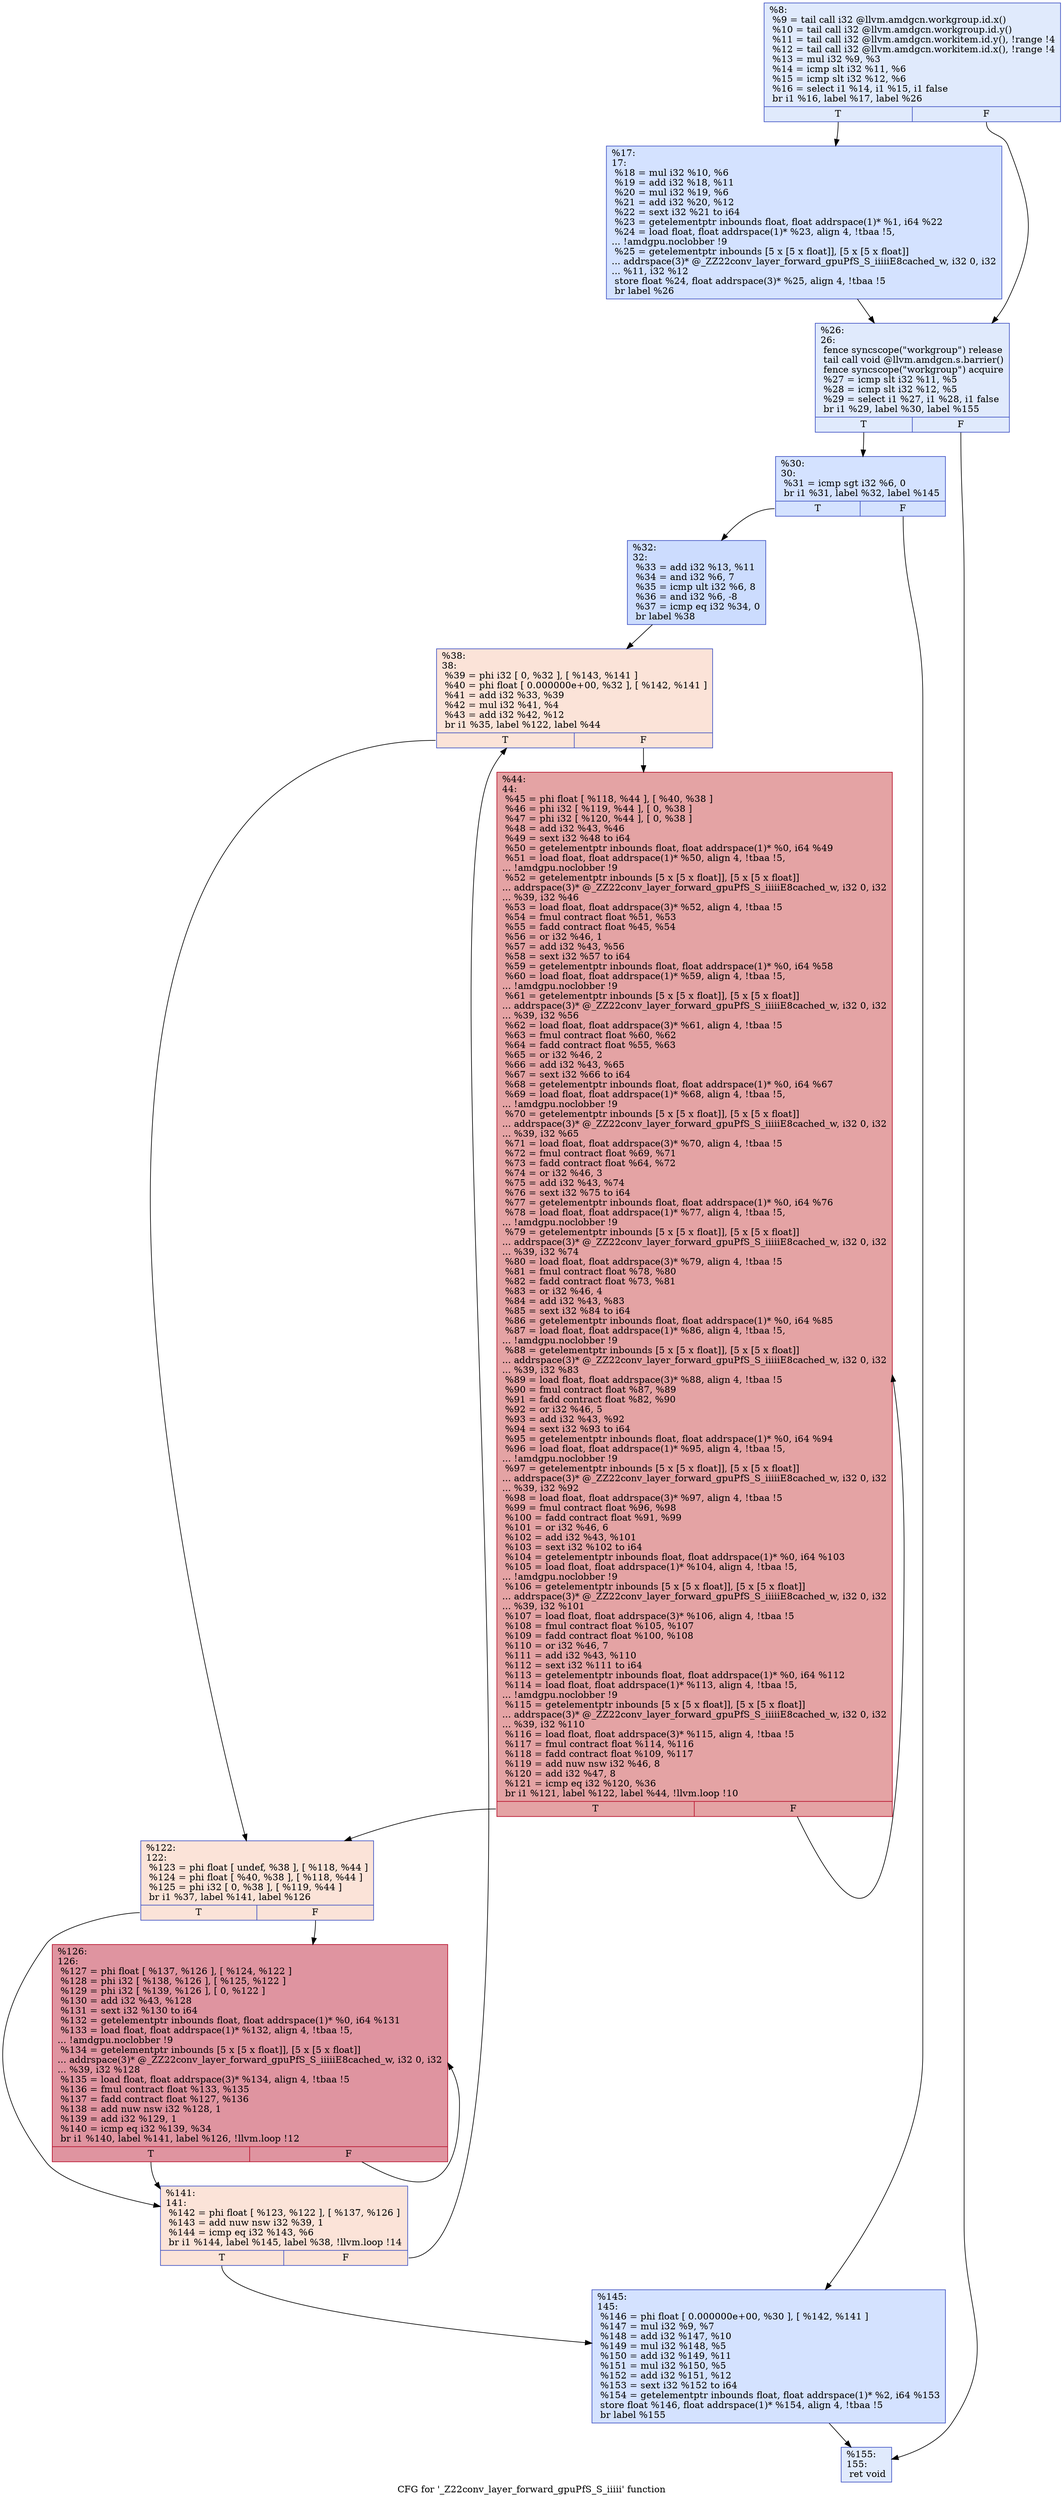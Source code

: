 digraph "CFG for '_Z22conv_layer_forward_gpuPfS_S_iiiii' function" {
	label="CFG for '_Z22conv_layer_forward_gpuPfS_S_iiiii' function";

	Node0x4e09b00 [shape=record,color="#3d50c3ff", style=filled, fillcolor="#b9d0f970",label="{%8:\l  %9 = tail call i32 @llvm.amdgcn.workgroup.id.x()\l  %10 = tail call i32 @llvm.amdgcn.workgroup.id.y()\l  %11 = tail call i32 @llvm.amdgcn.workitem.id.y(), !range !4\l  %12 = tail call i32 @llvm.amdgcn.workitem.id.x(), !range !4\l  %13 = mul i32 %9, %3\l  %14 = icmp slt i32 %11, %6\l  %15 = icmp slt i32 %12, %6\l  %16 = select i1 %14, i1 %15, i1 false\l  br i1 %16, label %17, label %26\l|{<s0>T|<s1>F}}"];
	Node0x4e09b00:s0 -> Node0x4e09b90;
	Node0x4e09b00:s1 -> Node0x4e0bea0;
	Node0x4e09b90 [shape=record,color="#3d50c3ff", style=filled, fillcolor="#9ebeff70",label="{%17:\l17:                                               \l  %18 = mul i32 %10, %6\l  %19 = add i32 %18, %11\l  %20 = mul i32 %19, %6\l  %21 = add i32 %20, %12\l  %22 = sext i32 %21 to i64\l  %23 = getelementptr inbounds float, float addrspace(1)* %1, i64 %22\l  %24 = load float, float addrspace(1)* %23, align 4, !tbaa !5,\l... !amdgpu.noclobber !9\l  %25 = getelementptr inbounds [5 x [5 x float]], [5 x [5 x float]]\l... addrspace(3)* @_ZZ22conv_layer_forward_gpuPfS_S_iiiiiE8cached_w, i32 0, i32\l... %11, i32 %12\l  store float %24, float addrspace(3)* %25, align 4, !tbaa !5\l  br label %26\l}"];
	Node0x4e09b90 -> Node0x4e0bea0;
	Node0x4e0bea0 [shape=record,color="#3d50c3ff", style=filled, fillcolor="#b9d0f970",label="{%26:\l26:                                               \l  fence syncscope(\"workgroup\") release\l  tail call void @llvm.amdgcn.s.barrier()\l  fence syncscope(\"workgroup\") acquire\l  %27 = icmp slt i32 %11, %5\l  %28 = icmp slt i32 %12, %5\l  %29 = select i1 %27, i1 %28, i1 false\l  br i1 %29, label %30, label %155\l|{<s0>T|<s1>F}}"];
	Node0x4e0bea0:s0 -> Node0x4e0d370;
	Node0x4e0bea0:s1 -> Node0x4e0d3c0;
	Node0x4e0d370 [shape=record,color="#3d50c3ff", style=filled, fillcolor="#9ebeff70",label="{%30:\l30:                                               \l  %31 = icmp sgt i32 %6, 0\l  br i1 %31, label %32, label %145\l|{<s0>T|<s1>F}}"];
	Node0x4e0d370:s0 -> Node0x4e0d590;
	Node0x4e0d370:s1 -> Node0x4e0d5e0;
	Node0x4e0d590 [shape=record,color="#3d50c3ff", style=filled, fillcolor="#8caffe70",label="{%32:\l32:                                               \l  %33 = add i32 %13, %11\l  %34 = and i32 %6, 7\l  %35 = icmp ult i32 %6, 8\l  %36 = and i32 %6, -8\l  %37 = icmp eq i32 %34, 0\l  br label %38\l}"];
	Node0x4e0d590 -> Node0x4e0db70;
	Node0x4e0db70 [shape=record,color="#3d50c3ff", style=filled, fillcolor="#f6bfa670",label="{%38:\l38:                                               \l  %39 = phi i32 [ 0, %32 ], [ %143, %141 ]\l  %40 = phi float [ 0.000000e+00, %32 ], [ %142, %141 ]\l  %41 = add i32 %33, %39\l  %42 = mul i32 %41, %4\l  %43 = add i32 %42, %12\l  br i1 %35, label %122, label %44\l|{<s0>T|<s1>F}}"];
	Node0x4e0db70:s0 -> Node0x4e0eac0;
	Node0x4e0db70:s1 -> Node0x4e0eb50;
	Node0x4e0eb50 [shape=record,color="#b70d28ff", style=filled, fillcolor="#c32e3170",label="{%44:\l44:                                               \l  %45 = phi float [ %118, %44 ], [ %40, %38 ]\l  %46 = phi i32 [ %119, %44 ], [ 0, %38 ]\l  %47 = phi i32 [ %120, %44 ], [ 0, %38 ]\l  %48 = add i32 %43, %46\l  %49 = sext i32 %48 to i64\l  %50 = getelementptr inbounds float, float addrspace(1)* %0, i64 %49\l  %51 = load float, float addrspace(1)* %50, align 4, !tbaa !5,\l... !amdgpu.noclobber !9\l  %52 = getelementptr inbounds [5 x [5 x float]], [5 x [5 x float]]\l... addrspace(3)* @_ZZ22conv_layer_forward_gpuPfS_S_iiiiiE8cached_w, i32 0, i32\l... %39, i32 %46\l  %53 = load float, float addrspace(3)* %52, align 4, !tbaa !5\l  %54 = fmul contract float %51, %53\l  %55 = fadd contract float %45, %54\l  %56 = or i32 %46, 1\l  %57 = add i32 %43, %56\l  %58 = sext i32 %57 to i64\l  %59 = getelementptr inbounds float, float addrspace(1)* %0, i64 %58\l  %60 = load float, float addrspace(1)* %59, align 4, !tbaa !5,\l... !amdgpu.noclobber !9\l  %61 = getelementptr inbounds [5 x [5 x float]], [5 x [5 x float]]\l... addrspace(3)* @_ZZ22conv_layer_forward_gpuPfS_S_iiiiiE8cached_w, i32 0, i32\l... %39, i32 %56\l  %62 = load float, float addrspace(3)* %61, align 4, !tbaa !5\l  %63 = fmul contract float %60, %62\l  %64 = fadd contract float %55, %63\l  %65 = or i32 %46, 2\l  %66 = add i32 %43, %65\l  %67 = sext i32 %66 to i64\l  %68 = getelementptr inbounds float, float addrspace(1)* %0, i64 %67\l  %69 = load float, float addrspace(1)* %68, align 4, !tbaa !5,\l... !amdgpu.noclobber !9\l  %70 = getelementptr inbounds [5 x [5 x float]], [5 x [5 x float]]\l... addrspace(3)* @_ZZ22conv_layer_forward_gpuPfS_S_iiiiiE8cached_w, i32 0, i32\l... %39, i32 %65\l  %71 = load float, float addrspace(3)* %70, align 4, !tbaa !5\l  %72 = fmul contract float %69, %71\l  %73 = fadd contract float %64, %72\l  %74 = or i32 %46, 3\l  %75 = add i32 %43, %74\l  %76 = sext i32 %75 to i64\l  %77 = getelementptr inbounds float, float addrspace(1)* %0, i64 %76\l  %78 = load float, float addrspace(1)* %77, align 4, !tbaa !5,\l... !amdgpu.noclobber !9\l  %79 = getelementptr inbounds [5 x [5 x float]], [5 x [5 x float]]\l... addrspace(3)* @_ZZ22conv_layer_forward_gpuPfS_S_iiiiiE8cached_w, i32 0, i32\l... %39, i32 %74\l  %80 = load float, float addrspace(3)* %79, align 4, !tbaa !5\l  %81 = fmul contract float %78, %80\l  %82 = fadd contract float %73, %81\l  %83 = or i32 %46, 4\l  %84 = add i32 %43, %83\l  %85 = sext i32 %84 to i64\l  %86 = getelementptr inbounds float, float addrspace(1)* %0, i64 %85\l  %87 = load float, float addrspace(1)* %86, align 4, !tbaa !5,\l... !amdgpu.noclobber !9\l  %88 = getelementptr inbounds [5 x [5 x float]], [5 x [5 x float]]\l... addrspace(3)* @_ZZ22conv_layer_forward_gpuPfS_S_iiiiiE8cached_w, i32 0, i32\l... %39, i32 %83\l  %89 = load float, float addrspace(3)* %88, align 4, !tbaa !5\l  %90 = fmul contract float %87, %89\l  %91 = fadd contract float %82, %90\l  %92 = or i32 %46, 5\l  %93 = add i32 %43, %92\l  %94 = sext i32 %93 to i64\l  %95 = getelementptr inbounds float, float addrspace(1)* %0, i64 %94\l  %96 = load float, float addrspace(1)* %95, align 4, !tbaa !5,\l... !amdgpu.noclobber !9\l  %97 = getelementptr inbounds [5 x [5 x float]], [5 x [5 x float]]\l... addrspace(3)* @_ZZ22conv_layer_forward_gpuPfS_S_iiiiiE8cached_w, i32 0, i32\l... %39, i32 %92\l  %98 = load float, float addrspace(3)* %97, align 4, !tbaa !5\l  %99 = fmul contract float %96, %98\l  %100 = fadd contract float %91, %99\l  %101 = or i32 %46, 6\l  %102 = add i32 %43, %101\l  %103 = sext i32 %102 to i64\l  %104 = getelementptr inbounds float, float addrspace(1)* %0, i64 %103\l  %105 = load float, float addrspace(1)* %104, align 4, !tbaa !5,\l... !amdgpu.noclobber !9\l  %106 = getelementptr inbounds [5 x [5 x float]], [5 x [5 x float]]\l... addrspace(3)* @_ZZ22conv_layer_forward_gpuPfS_S_iiiiiE8cached_w, i32 0, i32\l... %39, i32 %101\l  %107 = load float, float addrspace(3)* %106, align 4, !tbaa !5\l  %108 = fmul contract float %105, %107\l  %109 = fadd contract float %100, %108\l  %110 = or i32 %46, 7\l  %111 = add i32 %43, %110\l  %112 = sext i32 %111 to i64\l  %113 = getelementptr inbounds float, float addrspace(1)* %0, i64 %112\l  %114 = load float, float addrspace(1)* %113, align 4, !tbaa !5,\l... !amdgpu.noclobber !9\l  %115 = getelementptr inbounds [5 x [5 x float]], [5 x [5 x float]]\l... addrspace(3)* @_ZZ22conv_layer_forward_gpuPfS_S_iiiiiE8cached_w, i32 0, i32\l... %39, i32 %110\l  %116 = load float, float addrspace(3)* %115, align 4, !tbaa !5\l  %117 = fmul contract float %114, %116\l  %118 = fadd contract float %109, %117\l  %119 = add nuw nsw i32 %46, 8\l  %120 = add i32 %47, 8\l  %121 = icmp eq i32 %120, %36\l  br i1 %121, label %122, label %44, !llvm.loop !10\l|{<s0>T|<s1>F}}"];
	Node0x4e0eb50:s0 -> Node0x4e0eac0;
	Node0x4e0eb50:s1 -> Node0x4e0eb50;
	Node0x4e0eac0 [shape=record,color="#3d50c3ff", style=filled, fillcolor="#f6bfa670",label="{%122:\l122:                                              \l  %123 = phi float [ undef, %38 ], [ %118, %44 ]\l  %124 = phi float [ %40, %38 ], [ %118, %44 ]\l  %125 = phi i32 [ 0, %38 ], [ %119, %44 ]\l  br i1 %37, label %141, label %126\l|{<s0>T|<s1>F}}"];
	Node0x4e0eac0:s0 -> Node0x4e0dc60;
	Node0x4e0eac0:s1 -> Node0x4e12830;
	Node0x4e12830 [shape=record,color="#b70d28ff", style=filled, fillcolor="#b70d2870",label="{%126:\l126:                                              \l  %127 = phi float [ %137, %126 ], [ %124, %122 ]\l  %128 = phi i32 [ %138, %126 ], [ %125, %122 ]\l  %129 = phi i32 [ %139, %126 ], [ 0, %122 ]\l  %130 = add i32 %43, %128\l  %131 = sext i32 %130 to i64\l  %132 = getelementptr inbounds float, float addrspace(1)* %0, i64 %131\l  %133 = load float, float addrspace(1)* %132, align 4, !tbaa !5,\l... !amdgpu.noclobber !9\l  %134 = getelementptr inbounds [5 x [5 x float]], [5 x [5 x float]]\l... addrspace(3)* @_ZZ22conv_layer_forward_gpuPfS_S_iiiiiE8cached_w, i32 0, i32\l... %39, i32 %128\l  %135 = load float, float addrspace(3)* %134, align 4, !tbaa !5\l  %136 = fmul contract float %133, %135\l  %137 = fadd contract float %127, %136\l  %138 = add nuw nsw i32 %128, 1\l  %139 = add i32 %129, 1\l  %140 = icmp eq i32 %139, %34\l  br i1 %140, label %141, label %126, !llvm.loop !12\l|{<s0>T|<s1>F}}"];
	Node0x4e12830:s0 -> Node0x4e0dc60;
	Node0x4e12830:s1 -> Node0x4e12830;
	Node0x4e0dc60 [shape=record,color="#3d50c3ff", style=filled, fillcolor="#f6bfa670",label="{%141:\l141:                                              \l  %142 = phi float [ %123, %122 ], [ %137, %126 ]\l  %143 = add nuw nsw i32 %39, 1\l  %144 = icmp eq i32 %143, %6\l  br i1 %144, label %145, label %38, !llvm.loop !14\l|{<s0>T|<s1>F}}"];
	Node0x4e0dc60:s0 -> Node0x4e0d5e0;
	Node0x4e0dc60:s1 -> Node0x4e0db70;
	Node0x4e0d5e0 [shape=record,color="#3d50c3ff", style=filled, fillcolor="#9ebeff70",label="{%145:\l145:                                              \l  %146 = phi float [ 0.000000e+00, %30 ], [ %142, %141 ]\l  %147 = mul i32 %9, %7\l  %148 = add i32 %147, %10\l  %149 = mul i32 %148, %5\l  %150 = add i32 %149, %11\l  %151 = mul i32 %150, %5\l  %152 = add i32 %151, %12\l  %153 = sext i32 %152 to i64\l  %154 = getelementptr inbounds float, float addrspace(1)* %2, i64 %153\l  store float %146, float addrspace(1)* %154, align 4, !tbaa !5\l  br label %155\l}"];
	Node0x4e0d5e0 -> Node0x4e0d3c0;
	Node0x4e0d3c0 [shape=record,color="#3d50c3ff", style=filled, fillcolor="#b9d0f970",label="{%155:\l155:                                              \l  ret void\l}"];
}
